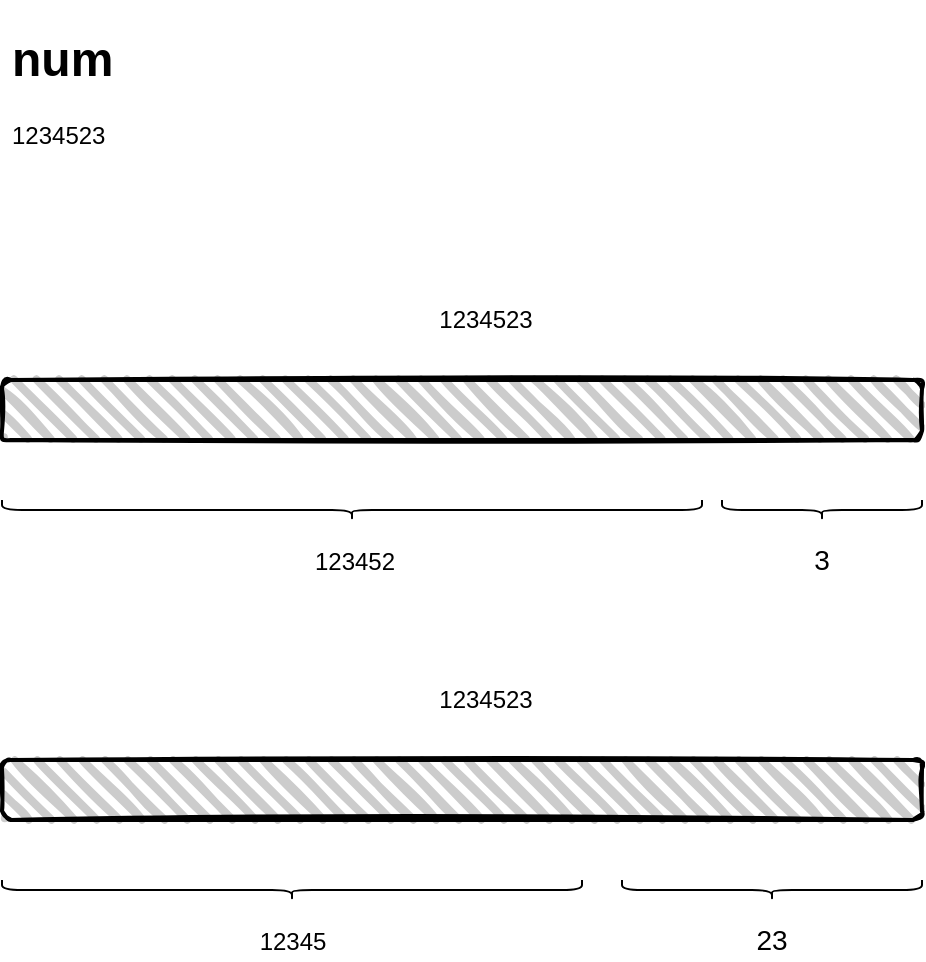 <mxfile version="14.4.2" type="github">
  <diagram id="1R1wlKdtBgLzuDGhtdhz" name="Page-1">
    <mxGraphModel dx="1420" dy="754" grid="1" gridSize="10" guides="1" tooltips="1" connect="1" arrows="1" fold="1" page="1" pageScale="1" pageWidth="827" pageHeight="1169" math="0" shadow="0">
      <root>
        <mxCell id="0" />
        <mxCell id="1" parent="0" />
        <mxCell id="gYk1PrIy5XpAM3X3l13F-1" value="" style="rounded=1;whiteSpace=wrap;html=1;strokeWidth=2;fillWeight=4;hachureGap=8;hachureAngle=45;sketch=1;fillColor=#CCCCCC;" vertex="1" parent="1">
          <mxGeometry x="200" y="360" width="460" height="30" as="geometry" />
        </mxCell>
        <mxCell id="gYk1PrIy5XpAM3X3l13F-2" value="" style="shape=curlyBracket;whiteSpace=wrap;html=1;rounded=1;fillColor=#CCCCCC;direction=north;" vertex="1" parent="1">
          <mxGeometry x="200" y="420" width="350" height="10" as="geometry" />
        </mxCell>
        <mxCell id="gYk1PrIy5XpAM3X3l13F-3" value="" style="shape=curlyBracket;whiteSpace=wrap;html=1;rounded=1;fillColor=#CCCCCC;direction=north;" vertex="1" parent="1">
          <mxGeometry x="560" y="420" width="100" height="10" as="geometry" />
        </mxCell>
        <mxCell id="gYk1PrIy5XpAM3X3l13F-4" value="&lt;span style=&quot;text-align: left&quot;&gt;1234523&lt;/span&gt;" style="text;html=1;strokeColor=none;fillColor=none;align=center;verticalAlign=middle;whiteSpace=wrap;rounded=0;" vertex="1" parent="1">
          <mxGeometry x="414" y="320" width="56" height="20" as="geometry" />
        </mxCell>
        <mxCell id="gYk1PrIy5XpAM3X3l13F-5" value="3" style="text;html=1;strokeColor=none;fillColor=none;align=center;verticalAlign=middle;whiteSpace=wrap;rounded=0;fontSize=14;" vertex="1" parent="1">
          <mxGeometry x="590" y="440" width="40" height="20" as="geometry" />
        </mxCell>
        <mxCell id="gYk1PrIy5XpAM3X3l13F-6" value="&lt;span style=&quot;font-size: 12px ; text-align: left&quot;&gt;123452&lt;/span&gt;" style="text;html=1;strokeColor=none;fillColor=none;align=center;verticalAlign=middle;whiteSpace=wrap;rounded=0;fontSize=14;" vertex="1" parent="1">
          <mxGeometry x="339" y="440" width="75" height="20" as="geometry" />
        </mxCell>
        <mxCell id="gYk1PrIy5XpAM3X3l13F-14" value="&lt;h1&gt;num&lt;/h1&gt;&lt;p&gt;1234523&lt;/p&gt;" style="text;html=1;strokeColor=none;fillColor=none;spacing=5;spacingTop=-20;whiteSpace=wrap;overflow=hidden;rounded=0;" vertex="1" parent="1">
          <mxGeometry x="200" y="180" width="185" height="80" as="geometry" />
        </mxCell>
        <mxCell id="gYk1PrIy5XpAM3X3l13F-16" value="" style="rounded=1;whiteSpace=wrap;html=1;strokeWidth=2;fillWeight=4;hachureGap=8;hachureAngle=45;sketch=1;fillColor=#CCCCCC;" vertex="1" parent="1">
          <mxGeometry x="200" y="550" width="460" height="30" as="geometry" />
        </mxCell>
        <mxCell id="gYk1PrIy5XpAM3X3l13F-17" value="" style="shape=curlyBracket;whiteSpace=wrap;html=1;rounded=1;fillColor=#CCCCCC;direction=north;" vertex="1" parent="1">
          <mxGeometry x="200" y="610" width="290" height="10" as="geometry" />
        </mxCell>
        <mxCell id="gYk1PrIy5XpAM3X3l13F-18" value="" style="shape=curlyBracket;whiteSpace=wrap;html=1;rounded=1;fillColor=#CCCCCC;direction=north;" vertex="1" parent="1">
          <mxGeometry x="510" y="610" width="150" height="10" as="geometry" />
        </mxCell>
        <mxCell id="gYk1PrIy5XpAM3X3l13F-19" value="&lt;span style=&quot;text-align: left&quot;&gt;1234523&lt;/span&gt;" style="text;html=1;strokeColor=none;fillColor=none;align=center;verticalAlign=middle;whiteSpace=wrap;rounded=0;" vertex="1" parent="1">
          <mxGeometry x="414" y="510" width="56" height="20" as="geometry" />
        </mxCell>
        <mxCell id="gYk1PrIy5XpAM3X3l13F-20" value="23" style="text;html=1;strokeColor=none;fillColor=none;align=center;verticalAlign=middle;whiteSpace=wrap;rounded=0;fontSize=14;" vertex="1" parent="1">
          <mxGeometry x="565" y="630" width="40" height="20" as="geometry" />
        </mxCell>
        <mxCell id="gYk1PrIy5XpAM3X3l13F-21" value="&lt;span style=&quot;font-size: 12px ; text-align: left&quot;&gt;12345&lt;/span&gt;" style="text;html=1;strokeColor=none;fillColor=none;align=center;verticalAlign=middle;whiteSpace=wrap;rounded=0;fontSize=14;" vertex="1" parent="1">
          <mxGeometry x="307.5" y="630" width="75" height="20" as="geometry" />
        </mxCell>
      </root>
    </mxGraphModel>
  </diagram>
</mxfile>
